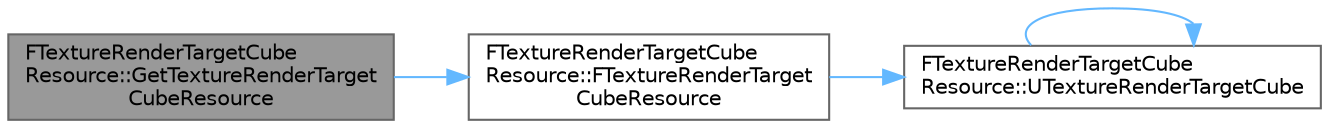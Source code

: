 digraph "FTextureRenderTargetCubeResource::GetTextureRenderTargetCubeResource"
{
 // INTERACTIVE_SVG=YES
 // LATEX_PDF_SIZE
  bgcolor="transparent";
  edge [fontname=Helvetica,fontsize=10,labelfontname=Helvetica,labelfontsize=10];
  node [fontname=Helvetica,fontsize=10,shape=box,height=0.2,width=0.4];
  rankdir="LR";
  Node1 [id="Node000001",label="FTextureRenderTargetCube\lResource::GetTextureRenderTarget\lCubeResource",height=0.2,width=0.4,color="gray40", fillcolor="grey60", style="filled", fontcolor="black",tooltip="Cube texture RT resource interface."];
  Node1 -> Node2 [id="edge1_Node000001_Node000002",color="steelblue1",style="solid",tooltip=" "];
  Node2 [id="Node000002",label="FTextureRenderTargetCube\lResource::FTextureRenderTarget\lCubeResource",height=0.2,width=0.4,color="grey40", fillcolor="white", style="filled",URL="$dc/dfb/classFTextureRenderTargetCubeResource.html#a05c33d53a0274e20a0a2e84d0a60b5d7",tooltip="Constructor."];
  Node2 -> Node3 [id="edge2_Node000002_Node000003",color="steelblue1",style="solid",tooltip=" "];
  Node3 [id="Node000003",label="FTextureRenderTargetCube\lResource::UTextureRenderTargetCube",height=0.2,width=0.4,color="grey40", fillcolor="white", style="filled",URL="$dc/dfb/classFTextureRenderTargetCubeResource.html#aaeca90d75eafa9d7b5023e17a0fb1209",tooltip="Updates (resolves) the render target texture."];
  Node3 -> Node3 [id="edge3_Node000003_Node000003",color="steelblue1",style="solid",tooltip=" "];
}
